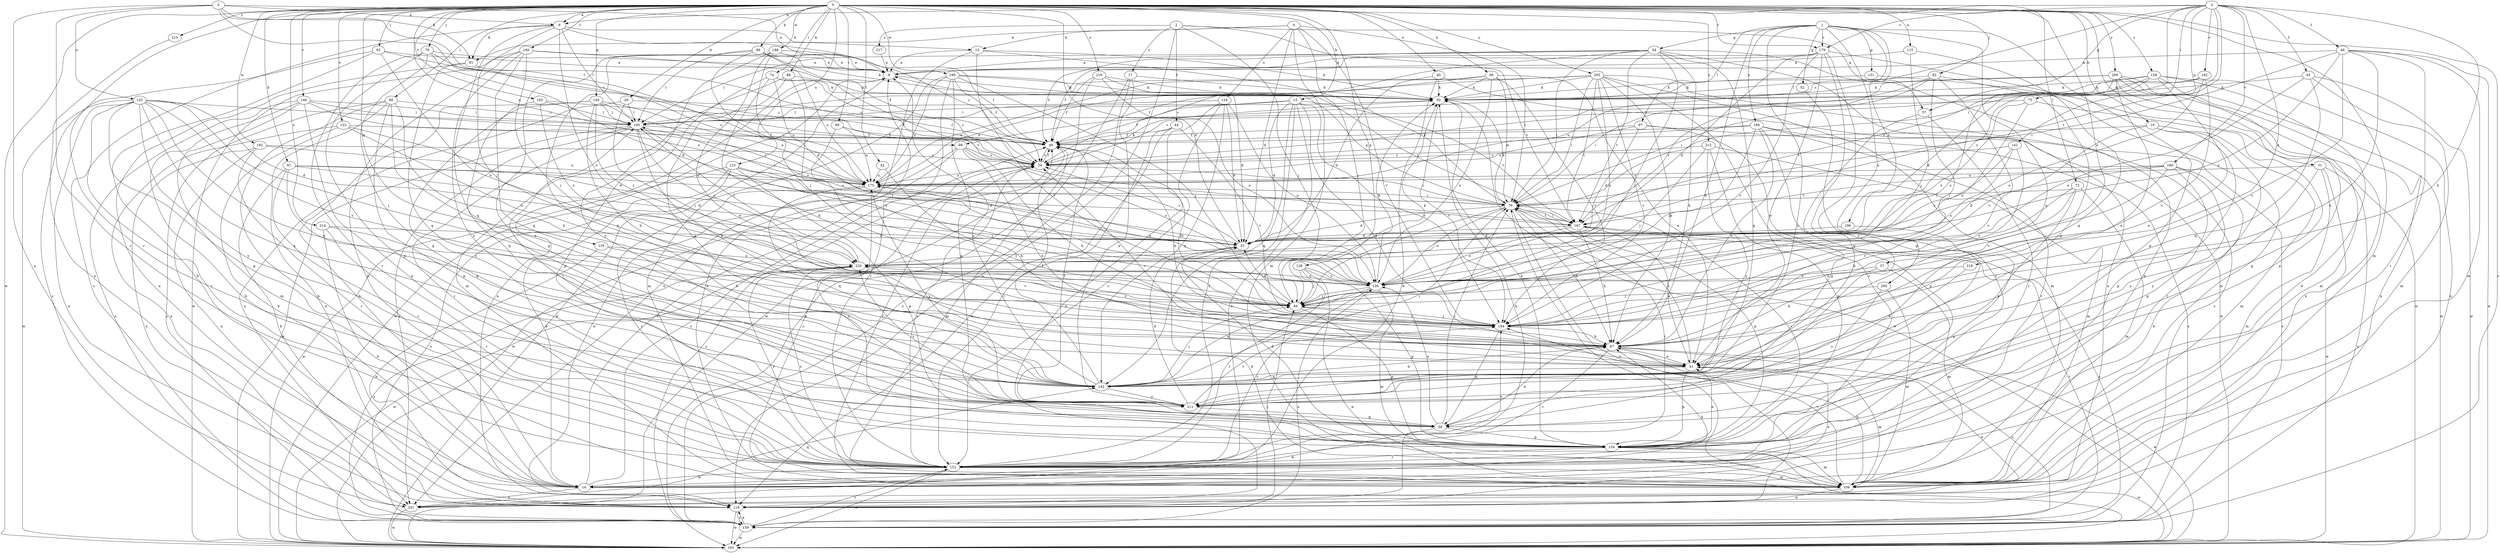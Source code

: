 strict digraph  {
0;
1;
2;
3;
4;
5;
6;
8;
10;
13;
15;
16;
17;
24;
26;
31;
33;
37;
40;
41;
42;
44;
45;
46;
49;
52;
54;
57;
58;
61;
66;
67;
68;
69;
72;
74;
75;
76;
79;
82;
84;
88;
89;
91;
92;
93;
97;
99;
100;
109;
115;
118;
122;
123;
124;
125;
126;
128;
131;
134;
135;
140;
141;
142;
146;
151;
158;
159;
160;
165;
167;
175;
179;
180;
182;
184;
188;
189;
192;
193;
194;
196;
200;
201;
205;
209;
211;
212;
214;
215;
216;
217;
219;
220;
0 -> 6  [label=a];
0 -> 10  [label=b];
0 -> 13  [label=b];
0 -> 26  [label=d];
0 -> 31  [label=d];
0 -> 33  [label=d];
0 -> 37  [label=e];
0 -> 40  [label=e];
0 -> 42  [label=f];
0 -> 61  [label=h];
0 -> 66  [label=h];
0 -> 68  [label=i];
0 -> 69  [label=i];
0 -> 72  [label=i];
0 -> 74  [label=i];
0 -> 79  [label=j];
0 -> 82  [label=j];
0 -> 88  [label=k];
0 -> 89  [label=k];
0 -> 93  [label=l];
0 -> 109  [label=m];
0 -> 115  [label=n];
0 -> 122  [label=o];
0 -> 123  [label=o];
0 -> 128  [label=p];
0 -> 135  [label=q];
0 -> 140  [label=q];
0 -> 146  [label=r];
0 -> 151  [label=r];
0 -> 158  [label=s];
0 -> 159  [label=s];
0 -> 160  [label=t];
0 -> 165  [label=t];
0 -> 175  [label=u];
0 -> 179  [label=v];
0 -> 188  [label=w];
0 -> 189  [label=w];
0 -> 192  [label=w];
0 -> 193  [label=w];
0 -> 205  [label=y];
0 -> 209  [label=y];
0 -> 212  [label=z];
0 -> 214  [label=z];
0 -> 215  [label=z];
0 -> 216  [label=z];
1 -> 41  [label=e];
1 -> 52  [label=g];
1 -> 54  [label=g];
1 -> 67  [label=h];
1 -> 97  [label=l];
1 -> 99  [label=l];
1 -> 131  [label=p];
1 -> 134  [label=p];
1 -> 179  [label=v];
1 -> 194  [label=x];
1 -> 196  [label=x];
1 -> 200  [label=x];
1 -> 211  [label=y];
2 -> 17  [label=c];
2 -> 44  [label=f];
2 -> 57  [label=g];
2 -> 84  [label=j];
2 -> 118  [label=n];
2 -> 167  [label=t];
2 -> 217  [label=z];
3 -> 6  [label=a];
3 -> 24  [label=c];
3 -> 45  [label=f];
3 -> 46  [label=f];
3 -> 57  [label=g];
3 -> 67  [label=h];
3 -> 75  [label=i];
3 -> 76  [label=i];
3 -> 141  [label=q];
3 -> 167  [label=t];
3 -> 179  [label=v];
3 -> 180  [label=v];
3 -> 182  [label=v];
3 -> 219  [label=z];
3 -> 220  [label=z];
4 -> 15  [label=b];
4 -> 33  [label=d];
4 -> 76  [label=i];
4 -> 84  [label=j];
4 -> 91  [label=k];
4 -> 109  [label=m];
4 -> 124  [label=o];
4 -> 184  [label=v];
5 -> 6  [label=a];
5 -> 8  [label=a];
5 -> 24  [label=c];
5 -> 91  [label=k];
5 -> 99  [label=l];
5 -> 125  [label=o];
5 -> 151  [label=r];
5 -> 201  [label=x];
6 -> 15  [label=b];
6 -> 24  [label=c];
6 -> 84  [label=j];
6 -> 91  [label=k];
6 -> 100  [label=l];
6 -> 126  [label=o];
6 -> 142  [label=q];
6 -> 159  [label=s];
8 -> 92  [label=k];
8 -> 109  [label=m];
8 -> 193  [label=w];
10 -> 49  [label=f];
10 -> 109  [label=m];
10 -> 134  [label=p];
10 -> 151  [label=r];
10 -> 184  [label=v];
13 -> 33  [label=d];
13 -> 41  [label=e];
13 -> 49  [label=f];
13 -> 100  [label=l];
13 -> 142  [label=q];
13 -> 151  [label=r];
13 -> 167  [label=t];
13 -> 184  [label=v];
13 -> 201  [label=x];
15 -> 8  [label=a];
15 -> 76  [label=i];
15 -> 92  [label=k];
15 -> 184  [label=v];
15 -> 201  [label=x];
16 -> 24  [label=c];
16 -> 41  [label=e];
16 -> 49  [label=f];
16 -> 67  [label=h];
16 -> 201  [label=x];
17 -> 92  [label=k];
17 -> 159  [label=s];
17 -> 193  [label=w];
17 -> 211  [label=y];
24 -> 49  [label=f];
24 -> 76  [label=i];
24 -> 92  [label=k];
24 -> 159  [label=s];
24 -> 175  [label=u];
26 -> 49  [label=f];
26 -> 84  [label=j];
26 -> 100  [label=l];
26 -> 201  [label=x];
31 -> 109  [label=m];
31 -> 159  [label=s];
31 -> 175  [label=u];
31 -> 193  [label=w];
31 -> 211  [label=y];
33 -> 24  [label=c];
33 -> 220  [label=z];
37 -> 67  [label=h];
37 -> 109  [label=m];
37 -> 126  [label=o];
40 -> 16  [label=b];
40 -> 33  [label=d];
40 -> 92  [label=k];
40 -> 193  [label=w];
41 -> 24  [label=c];
41 -> 76  [label=i];
41 -> 109  [label=m];
41 -> 134  [label=p];
41 -> 142  [label=q];
42 -> 67  [label=h];
42 -> 175  [label=u];
44 -> 49  [label=f];
44 -> 118  [label=n];
44 -> 151  [label=r];
44 -> 184  [label=v];
45 -> 92  [label=k];
45 -> 109  [label=m];
45 -> 126  [label=o];
45 -> 142  [label=q];
45 -> 193  [label=w];
46 -> 8  [label=a];
46 -> 67  [label=h];
46 -> 76  [label=i];
46 -> 109  [label=m];
46 -> 151  [label=r];
46 -> 184  [label=v];
46 -> 193  [label=w];
46 -> 220  [label=z];
49 -> 24  [label=c];
49 -> 67  [label=h];
49 -> 109  [label=m];
52 -> 151  [label=r];
54 -> 8  [label=a];
54 -> 16  [label=b];
54 -> 24  [label=c];
54 -> 49  [label=f];
54 -> 67  [label=h];
54 -> 76  [label=i];
54 -> 84  [label=j];
54 -> 100  [label=l];
54 -> 142  [label=q];
54 -> 167  [label=t];
54 -> 201  [label=x];
57 -> 142  [label=q];
57 -> 151  [label=r];
58 -> 16  [label=b];
58 -> 67  [label=h];
58 -> 76  [label=i];
58 -> 100  [label=l];
58 -> 126  [label=o];
58 -> 134  [label=p];
61 -> 16  [label=b];
61 -> 33  [label=d];
61 -> 142  [label=q];
61 -> 151  [label=r];
61 -> 167  [label=t];
61 -> 175  [label=u];
66 -> 41  [label=e];
66 -> 49  [label=f];
66 -> 76  [label=i];
66 -> 92  [label=k];
66 -> 126  [label=o];
66 -> 175  [label=u];
66 -> 184  [label=v];
67 -> 41  [label=e];
67 -> 151  [label=r];
67 -> 159  [label=s];
67 -> 193  [label=w];
68 -> 16  [label=b];
68 -> 41  [label=e];
68 -> 67  [label=h];
68 -> 100  [label=l];
68 -> 118  [label=n];
68 -> 134  [label=p];
68 -> 159  [label=s];
69 -> 49  [label=f];
69 -> 84  [label=j];
69 -> 175  [label=u];
72 -> 67  [label=h];
72 -> 76  [label=i];
72 -> 109  [label=m];
72 -> 184  [label=v];
72 -> 211  [label=y];
74 -> 24  [label=c];
74 -> 67  [label=h];
74 -> 92  [label=k];
74 -> 134  [label=p];
74 -> 175  [label=u];
75 -> 58  [label=g];
75 -> 100  [label=l];
75 -> 126  [label=o];
75 -> 220  [label=z];
76 -> 8  [label=a];
76 -> 33  [label=d];
76 -> 67  [label=h];
76 -> 84  [label=j];
76 -> 92  [label=k];
76 -> 100  [label=l];
76 -> 118  [label=n];
76 -> 126  [label=o];
76 -> 134  [label=p];
76 -> 167  [label=t];
79 -> 8  [label=a];
79 -> 33  [label=d];
79 -> 58  [label=g];
79 -> 134  [label=p];
79 -> 151  [label=r];
79 -> 175  [label=u];
82 -> 76  [label=i];
82 -> 84  [label=j];
82 -> 92  [label=k];
82 -> 142  [label=q];
82 -> 167  [label=t];
82 -> 184  [label=v];
84 -> 33  [label=d];
84 -> 92  [label=k];
84 -> 134  [label=p];
84 -> 184  [label=v];
88 -> 92  [label=k];
88 -> 109  [label=m];
88 -> 126  [label=o];
88 -> 142  [label=q];
89 -> 8  [label=a];
89 -> 58  [label=g];
89 -> 84  [label=j];
89 -> 92  [label=k];
89 -> 100  [label=l];
89 -> 167  [label=t];
89 -> 175  [label=u];
91 -> 24  [label=c];
91 -> 118  [label=n];
91 -> 142  [label=q];
92 -> 100  [label=l];
92 -> 184  [label=v];
92 -> 193  [label=w];
93 -> 8  [label=a];
93 -> 16  [label=b];
93 -> 24  [label=c];
93 -> 126  [label=o];
93 -> 159  [label=s];
97 -> 33  [label=d];
97 -> 49  [label=f];
97 -> 58  [label=g];
97 -> 159  [label=s];
97 -> 175  [label=u];
99 -> 24  [label=c];
99 -> 41  [label=e];
99 -> 67  [label=h];
99 -> 118  [label=n];
99 -> 126  [label=o];
99 -> 193  [label=w];
100 -> 49  [label=f];
100 -> 67  [label=h];
100 -> 126  [label=o];
100 -> 151  [label=r];
100 -> 193  [label=w];
100 -> 201  [label=x];
100 -> 220  [label=z];
109 -> 8  [label=a];
109 -> 24  [label=c];
109 -> 33  [label=d];
109 -> 49  [label=f];
109 -> 67  [label=h];
109 -> 118  [label=n];
109 -> 184  [label=v];
115 -> 8  [label=a];
115 -> 84  [label=j];
115 -> 142  [label=q];
118 -> 8  [label=a];
118 -> 76  [label=i];
118 -> 84  [label=j];
118 -> 92  [label=k];
118 -> 159  [label=s];
118 -> 193  [label=w];
122 -> 16  [label=b];
122 -> 33  [label=d];
122 -> 49  [label=f];
122 -> 126  [label=o];
122 -> 201  [label=x];
123 -> 16  [label=b];
123 -> 33  [label=d];
123 -> 84  [label=j];
123 -> 134  [label=p];
123 -> 159  [label=s];
123 -> 175  [label=u];
123 -> 193  [label=w];
124 -> 33  [label=d];
124 -> 100  [label=l];
124 -> 118  [label=n];
124 -> 126  [label=o];
124 -> 142  [label=q];
124 -> 151  [label=r];
125 -> 33  [label=d];
125 -> 41  [label=e];
125 -> 58  [label=g];
125 -> 84  [label=j];
125 -> 100  [label=l];
125 -> 118  [label=n];
125 -> 142  [label=q];
125 -> 151  [label=r];
125 -> 184  [label=v];
125 -> 193  [label=w];
125 -> 211  [label=y];
126 -> 84  [label=j];
126 -> 92  [label=k];
126 -> 109  [label=m];
126 -> 142  [label=q];
126 -> 151  [label=r];
126 -> 175  [label=u];
128 -> 84  [label=j];
128 -> 126  [label=o];
128 -> 134  [label=p];
128 -> 151  [label=r];
128 -> 193  [label=w];
131 -> 92  [label=k];
131 -> 109  [label=m];
134 -> 33  [label=d];
134 -> 41  [label=e];
134 -> 76  [label=i];
134 -> 92  [label=k];
134 -> 109  [label=m];
134 -> 151  [label=r];
134 -> 175  [label=u];
134 -> 193  [label=w];
135 -> 118  [label=n];
135 -> 184  [label=v];
135 -> 220  [label=z];
140 -> 16  [label=b];
140 -> 67  [label=h];
140 -> 76  [label=i];
140 -> 100  [label=l];
140 -> 175  [label=u];
140 -> 211  [label=y];
140 -> 220  [label=z];
141 -> 24  [label=c];
141 -> 126  [label=o];
141 -> 184  [label=v];
141 -> 220  [label=z];
142 -> 8  [label=a];
142 -> 49  [label=f];
142 -> 67  [label=h];
142 -> 76  [label=i];
142 -> 84  [label=j];
142 -> 211  [label=y];
146 -> 16  [label=b];
146 -> 24  [label=c];
146 -> 100  [label=l];
146 -> 109  [label=m];
146 -> 134  [label=p];
146 -> 159  [label=s];
146 -> 175  [label=u];
151 -> 16  [label=b];
151 -> 24  [label=c];
151 -> 76  [label=i];
151 -> 109  [label=m];
151 -> 184  [label=v];
151 -> 193  [label=w];
151 -> 220  [label=z];
158 -> 16  [label=b];
158 -> 24  [label=c];
158 -> 33  [label=d];
158 -> 41  [label=e];
158 -> 92  [label=k];
158 -> 118  [label=n];
158 -> 134  [label=p];
158 -> 167  [label=t];
159 -> 118  [label=n];
159 -> 126  [label=o];
159 -> 151  [label=r];
159 -> 167  [label=t];
159 -> 193  [label=w];
159 -> 220  [label=z];
160 -> 8  [label=a];
160 -> 16  [label=b];
160 -> 49  [label=f];
160 -> 84  [label=j];
160 -> 142  [label=q];
160 -> 193  [label=w];
160 -> 211  [label=y];
165 -> 49  [label=f];
165 -> 100  [label=l];
165 -> 142  [label=q];
165 -> 220  [label=z];
167 -> 33  [label=d];
167 -> 41  [label=e];
167 -> 67  [label=h];
167 -> 76  [label=i];
167 -> 126  [label=o];
167 -> 159  [label=s];
175 -> 76  [label=i];
175 -> 126  [label=o];
175 -> 142  [label=q];
175 -> 151  [label=r];
175 -> 211  [label=y];
179 -> 8  [label=a];
179 -> 33  [label=d];
179 -> 41  [label=e];
179 -> 49  [label=f];
179 -> 58  [label=g];
179 -> 184  [label=v];
179 -> 193  [label=w];
179 -> 211  [label=y];
180 -> 16  [label=b];
180 -> 33  [label=d];
180 -> 58  [label=g];
180 -> 167  [label=t];
180 -> 175  [label=u];
180 -> 184  [label=v];
180 -> 211  [label=y];
182 -> 76  [label=i];
182 -> 92  [label=k];
182 -> 126  [label=o];
182 -> 184  [label=v];
184 -> 49  [label=f];
184 -> 58  [label=g];
184 -> 67  [label=h];
184 -> 84  [label=j];
184 -> 220  [label=z];
188 -> 8  [label=a];
188 -> 33  [label=d];
188 -> 41  [label=e];
188 -> 49  [label=f];
188 -> 142  [label=q];
188 -> 211  [label=y];
189 -> 49  [label=f];
189 -> 58  [label=g];
189 -> 84  [label=j];
189 -> 92  [label=k];
189 -> 151  [label=r];
189 -> 167  [label=t];
189 -> 175  [label=u];
189 -> 193  [label=w];
192 -> 24  [label=c];
192 -> 118  [label=n];
192 -> 151  [label=r];
192 -> 175  [label=u];
192 -> 201  [label=x];
194 -> 24  [label=c];
194 -> 49  [label=f];
194 -> 67  [label=h];
194 -> 84  [label=j];
194 -> 134  [label=p];
194 -> 151  [label=r];
194 -> 159  [label=s];
196 -> 33  [label=d];
196 -> 134  [label=p];
200 -> 84  [label=j];
200 -> 109  [label=m];
200 -> 211  [label=y];
201 -> 41  [label=e];
201 -> 142  [label=q];
201 -> 193  [label=w];
205 -> 67  [label=h];
205 -> 76  [label=i];
205 -> 92  [label=k];
205 -> 100  [label=l];
205 -> 109  [label=m];
205 -> 126  [label=o];
205 -> 151  [label=r];
205 -> 159  [label=s];
205 -> 167  [label=t];
205 -> 175  [label=u];
205 -> 184  [label=v];
209 -> 41  [label=e];
209 -> 92  [label=k];
209 -> 109  [label=m];
209 -> 118  [label=n];
209 -> 126  [label=o];
209 -> 175  [label=u];
209 -> 193  [label=w];
209 -> 201  [label=x];
211 -> 33  [label=d];
211 -> 49  [label=f];
211 -> 58  [label=g];
211 -> 184  [label=v];
211 -> 220  [label=z];
212 -> 24  [label=c];
212 -> 84  [label=j];
212 -> 109  [label=m];
212 -> 134  [label=p];
212 -> 211  [label=y];
214 -> 16  [label=b];
214 -> 33  [label=d];
214 -> 67  [label=h];
214 -> 151  [label=r];
215 -> 118  [label=n];
216 -> 33  [label=d];
216 -> 49  [label=f];
216 -> 92  [label=k];
216 -> 126  [label=o];
216 -> 193  [label=w];
217 -> 8  [label=a];
219 -> 41  [label=e];
219 -> 126  [label=o];
220 -> 100  [label=l];
220 -> 126  [label=o];
220 -> 151  [label=r];
220 -> 193  [label=w];
}
